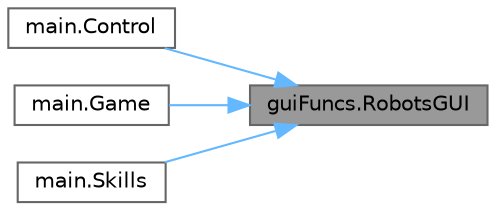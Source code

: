 digraph "guiFuncs.RobotsGUI"
{
 // LATEX_PDF_SIZE
  bgcolor="transparent";
  edge [fontname=Helvetica,fontsize=10,labelfontname=Helvetica,labelfontsize=10];
  node [fontname=Helvetica,fontsize=10,shape=box,height=0.2,width=0.4];
  rankdir="RL";
  Node1 [label="guiFuncs.RobotsGUI",height=0.2,width=0.4,color="gray40", fillcolor="grey60", style="filled", fontcolor="black",tooltip="DRAW ROBOTS AND INFO ############."];
  Node1 -> Node2 [dir="back",color="steelblue1",style="solid"];
  Node2 [label="main.Control",height=0.2,width=0.4,color="grey40", fillcolor="white", style="filled",URL="$namespacemain.html#a325cc702e67c2a06467dde86a21bcb62",tooltip=" "];
  Node1 -> Node3 [dir="back",color="steelblue1",style="solid"];
  Node3 [label="main.Game",height=0.2,width=0.4,color="grey40", fillcolor="white", style="filled",URL="$namespacemain.html#a335a73e0fba2f4cf13fb9af83da60a28",tooltip=" "];
  Node1 -> Node4 [dir="back",color="steelblue1",style="solid"];
  Node4 [label="main.Skills",height=0.2,width=0.4,color="grey40", fillcolor="white", style="filled",URL="$namespacemain.html#ae0492cec70412395706473cd4704fdc7",tooltip=" "];
}
